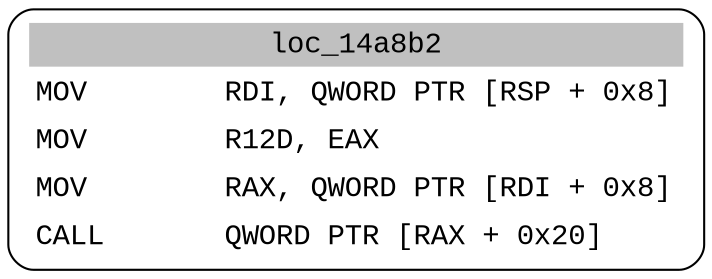 digraph asm_graph {
1941 [
shape="Mrecord" fontname="Courier New"label =<<table border="0" cellborder="0" cellpadding="3"><tr><td align="center" colspan="2" bgcolor="grey">loc_14a8b2</td></tr><tr><td align="left">MOV        RDI, QWORD PTR [RSP + 0x8]</td></tr><tr><td align="left">MOV        R12D, EAX</td></tr><tr><td align="left">MOV        RAX, QWORD PTR [RDI + 0x8]</td></tr><tr><td align="left">CALL       QWORD PTR [RAX + 0x20]</td></tr></table>> ];
}